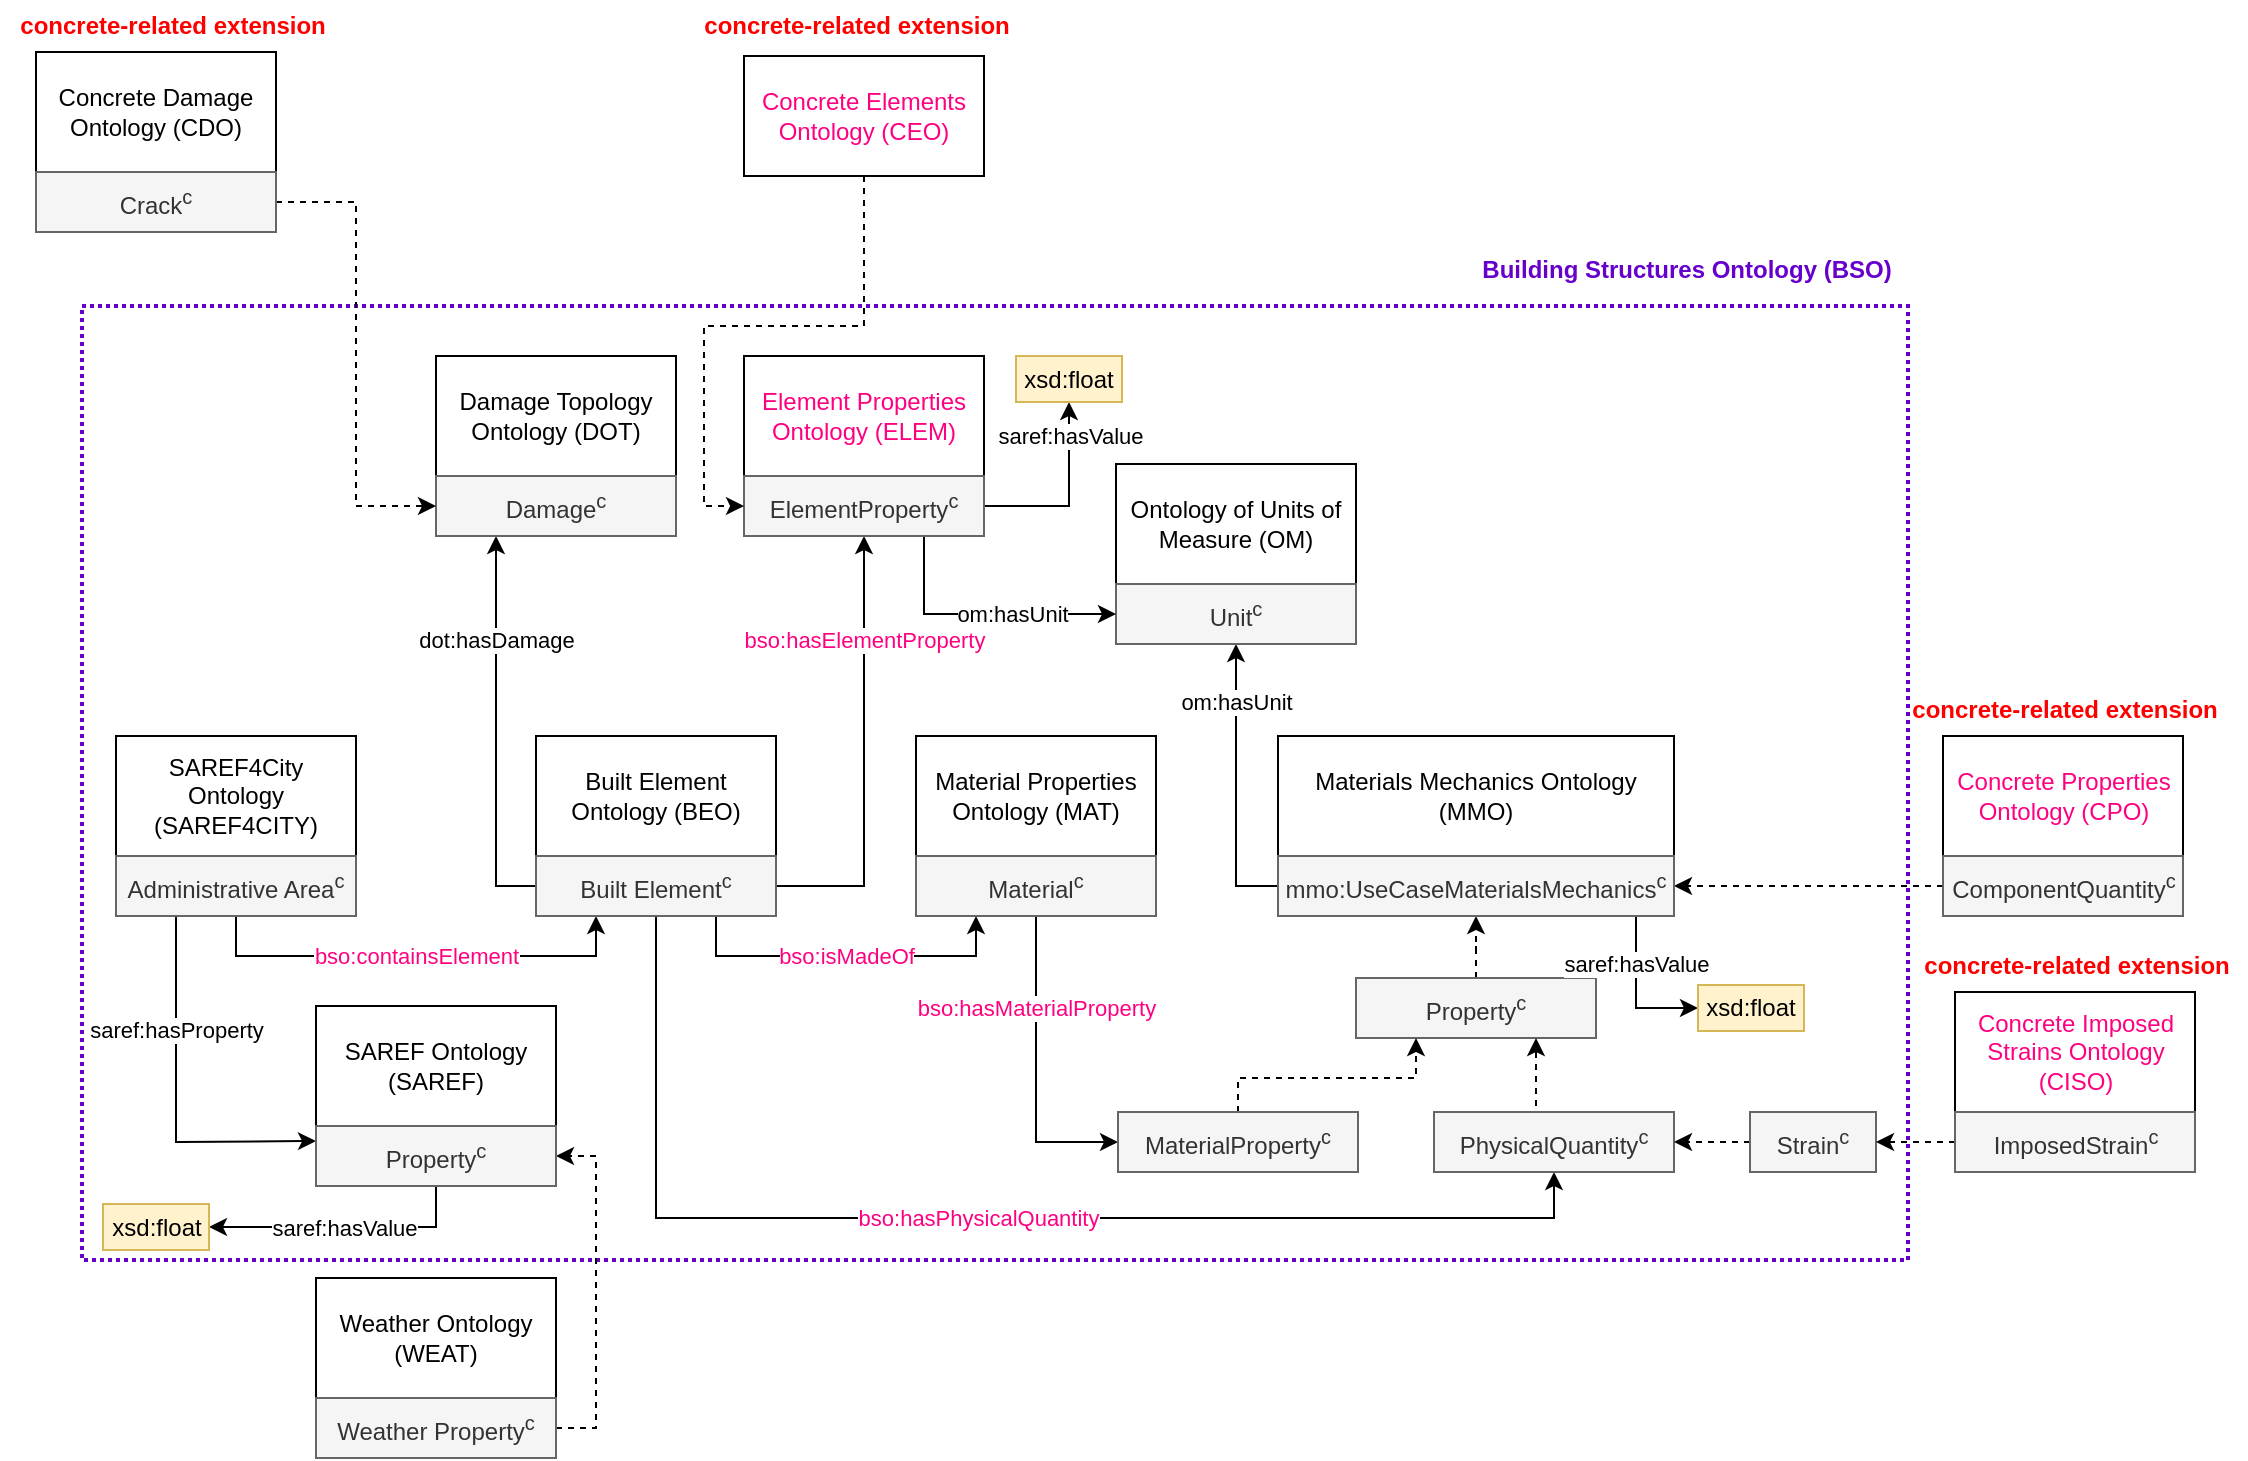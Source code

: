 <mxfile version="26.0.16">
  <diagram name="Strona-1" id="bfpIUBYZOSyoBEFZxALf">
    <mxGraphModel dx="1434" dy="1663" grid="0" gridSize="10" guides="1" tooltips="1" connect="1" arrows="1" fold="1" page="1" pageScale="1" pageWidth="1169" pageHeight="827" math="0" shadow="0">
      <root>
        <mxCell id="0" />
        <mxCell id="1" parent="0" />
        <mxCell id="oXl_BOpVXPp__jFsRonq-18" value="" style="rounded=0;whiteSpace=wrap;html=1;fillColor=none;strokeColor=#6600CC;strokeWidth=2;dashed=1;dashPattern=1 1;" parent="1" vertex="1">
          <mxGeometry x="68" y="-649" width="913" height="477" as="geometry" />
        </mxCell>
        <mxCell id="TjiLIoovZlyQzD9gfW8A-4" value="Weather Ontology (WEAT)" style="rounded=0;whiteSpace=wrap;html=1;" parent="1" vertex="1">
          <mxGeometry x="185" y="-163" width="120" height="60" as="geometry" />
        </mxCell>
        <mxCell id="oXl_BOpVXPp__jFsRonq-4" style="edgeStyle=orthogonalEdgeStyle;rounded=0;orthogonalLoop=1;jettySize=auto;html=1;exitX=1;exitY=0.5;exitDx=0;exitDy=0;entryX=1;entryY=0.5;entryDx=0;entryDy=0;dashed=1;" parent="1" source="TjiLIoovZlyQzD9gfW8A-5" target="oXl_BOpVXPp__jFsRonq-3" edge="1">
          <mxGeometry relative="1" as="geometry" />
        </mxCell>
        <mxCell id="TjiLIoovZlyQzD9gfW8A-5" value="Weather Property&lt;sup&gt;c&lt;/sup&gt;" style="rounded=0;whiteSpace=wrap;html=1;fillColor=#f5f5f5;fontColor=#333333;strokeColor=#666666;" parent="1" vertex="1">
          <mxGeometry x="185" y="-103" width="120" height="30" as="geometry" />
        </mxCell>
        <mxCell id="TjiLIoovZlyQzD9gfW8A-6" value="SAREF4City Ontology (SAREF4CITY)" style="rounded=0;whiteSpace=wrap;html=1;" parent="1" vertex="1">
          <mxGeometry x="85" y="-434" width="120" height="60" as="geometry" />
        </mxCell>
        <mxCell id="TjiLIoovZlyQzD9gfW8A-8" value="saref:hasProperty" style="edgeStyle=orthogonalEdgeStyle;rounded=0;orthogonalLoop=1;jettySize=auto;html=1;exitX=0.25;exitY=1;exitDx=0;exitDy=0;entryX=0;entryY=0.25;entryDx=0;entryDy=0;" parent="1" source="TjiLIoovZlyQzD9gfW8A-7" target="oXl_BOpVXPp__jFsRonq-3" edge="1">
          <mxGeometry x="-0.377" relative="1" as="geometry">
            <Array as="points">
              <mxPoint x="115" y="-231" />
              <mxPoint x="117" y="-231" />
            </Array>
            <mxPoint as="offset" />
          </mxGeometry>
        </mxCell>
        <mxCell id="TjiLIoovZlyQzD9gfW8A-11" value="&lt;font style=&quot;color: rgb(255, 0, 128);&quot;&gt;bso:containsElement&lt;/font&gt;" style="edgeStyle=orthogonalEdgeStyle;rounded=0;orthogonalLoop=1;jettySize=auto;html=1;exitX=0.5;exitY=1;exitDx=0;exitDy=0;entryX=0.25;entryY=1;entryDx=0;entryDy=0;" parent="1" source="TjiLIoovZlyQzD9gfW8A-7" target="TjiLIoovZlyQzD9gfW8A-10" edge="1">
          <mxGeometry relative="1" as="geometry" />
        </mxCell>
        <mxCell id="TjiLIoovZlyQzD9gfW8A-7" value="Administrative Area&lt;sup&gt;c&lt;/sup&gt;" style="rounded=0;whiteSpace=wrap;html=1;fillColor=#f5f5f5;fontColor=#333333;strokeColor=#666666;" parent="1" vertex="1">
          <mxGeometry x="85" y="-374" width="120" height="30" as="geometry" />
        </mxCell>
        <mxCell id="TjiLIoovZlyQzD9gfW8A-9" value="Built Element Ontology (BEO)" style="rounded=0;whiteSpace=wrap;html=1;" parent="1" vertex="1">
          <mxGeometry x="295" y="-434" width="120" height="60" as="geometry" />
        </mxCell>
        <mxCell id="TjiLIoovZlyQzD9gfW8A-15" value="dot:hasDamage" style="edgeStyle=orthogonalEdgeStyle;rounded=0;orthogonalLoop=1;jettySize=auto;html=1;exitX=0;exitY=0.5;exitDx=0;exitDy=0;entryX=0.25;entryY=1;entryDx=0;entryDy=0;" parent="1" source="TjiLIoovZlyQzD9gfW8A-10" target="TjiLIoovZlyQzD9gfW8A-13" edge="1">
          <mxGeometry x="0.467" relative="1" as="geometry">
            <mxPoint as="offset" />
          </mxGeometry>
        </mxCell>
        <mxCell id="TjiLIoovZlyQzD9gfW8A-18" value="&lt;font style=&quot;color: rgb(255, 0, 128);&quot;&gt;bso:isMadeOf&lt;/font&gt;" style="edgeStyle=orthogonalEdgeStyle;rounded=0;orthogonalLoop=1;jettySize=auto;html=1;exitX=0.75;exitY=1;exitDx=0;exitDy=0;entryX=0.25;entryY=1;entryDx=0;entryDy=0;" parent="1" source="TjiLIoovZlyQzD9gfW8A-10" target="TjiLIoovZlyQzD9gfW8A-17" edge="1">
          <mxGeometry relative="1" as="geometry" />
        </mxCell>
        <mxCell id="TjiLIoovZlyQzD9gfW8A-31" value="&lt;font style=&quot;color: rgb(255, 0, 128);&quot;&gt;bso:hasPhysicalQuantity&lt;/font&gt;" style="edgeStyle=orthogonalEdgeStyle;rounded=0;orthogonalLoop=1;jettySize=auto;html=1;exitX=0.5;exitY=1;exitDx=0;exitDy=0;entryX=0.5;entryY=1;entryDx=0;entryDy=0;" parent="1" source="TjiLIoovZlyQzD9gfW8A-10" target="TjiLIoovZlyQzD9gfW8A-28" edge="1">
          <mxGeometry relative="1" as="geometry">
            <Array as="points">
              <mxPoint x="355" y="-193" />
              <mxPoint x="804" y="-193" />
            </Array>
          </mxGeometry>
        </mxCell>
        <mxCell id="TjiLIoovZlyQzD9gfW8A-37" value="&lt;font style=&quot;color: rgb(255, 0, 128);&quot;&gt;bso:hasElementProperty&lt;/font&gt;" style="edgeStyle=orthogonalEdgeStyle;rounded=0;orthogonalLoop=1;jettySize=auto;html=1;exitX=1;exitY=0.5;exitDx=0;exitDy=0;entryX=0.5;entryY=1;entryDx=0;entryDy=0;" parent="1" source="TjiLIoovZlyQzD9gfW8A-10" target="TjiLIoovZlyQzD9gfW8A-36" edge="1">
          <mxGeometry x="0.529" relative="1" as="geometry">
            <mxPoint as="offset" />
          </mxGeometry>
        </mxCell>
        <mxCell id="TjiLIoovZlyQzD9gfW8A-10" value="Built Element&lt;sup&gt;c&lt;/sup&gt;" style="rounded=0;whiteSpace=wrap;html=1;fillColor=#f5f5f5;fontColor=#333333;strokeColor=#666666;" parent="1" vertex="1">
          <mxGeometry x="295" y="-374" width="120" height="30" as="geometry" />
        </mxCell>
        <mxCell id="TjiLIoovZlyQzD9gfW8A-12" value="Damage Topology Ontology (DOT)" style="rounded=0;whiteSpace=wrap;html=1;" parent="1" vertex="1">
          <mxGeometry x="245" y="-624" width="120" height="60" as="geometry" />
        </mxCell>
        <mxCell id="TjiLIoovZlyQzD9gfW8A-13" value="Damage&lt;sup&gt;c&lt;/sup&gt;" style="rounded=0;whiteSpace=wrap;html=1;fillColor=#f5f5f5;fontColor=#333333;strokeColor=#666666;" parent="1" vertex="1">
          <mxGeometry x="245" y="-564" width="120" height="30" as="geometry" />
        </mxCell>
        <mxCell id="TjiLIoovZlyQzD9gfW8A-16" value="Material Properties Ontology (MAT)" style="rounded=0;whiteSpace=wrap;html=1;" parent="1" vertex="1">
          <mxGeometry x="485" y="-434" width="120" height="60" as="geometry" />
        </mxCell>
        <mxCell id="TjiLIoovZlyQzD9gfW8A-30" value="&lt;font style=&quot;color: rgb(255, 0, 128);&quot;&gt;bso:hasMaterialProperty&lt;/font&gt;" style="edgeStyle=orthogonalEdgeStyle;rounded=0;orthogonalLoop=1;jettySize=auto;html=1;exitX=0.5;exitY=1;exitDx=0;exitDy=0;entryX=0;entryY=0.5;entryDx=0;entryDy=0;" parent="1" source="TjiLIoovZlyQzD9gfW8A-17" target="TjiLIoovZlyQzD9gfW8A-21" edge="1">
          <mxGeometry x="-0.407" relative="1" as="geometry">
            <mxPoint as="offset" />
          </mxGeometry>
        </mxCell>
        <mxCell id="TjiLIoovZlyQzD9gfW8A-17" value="Material&lt;sup&gt;c&lt;/sup&gt;" style="rounded=0;whiteSpace=wrap;html=1;fillColor=#f5f5f5;fontColor=#333333;strokeColor=#666666;" parent="1" vertex="1">
          <mxGeometry x="485" y="-374" width="120" height="30" as="geometry" />
        </mxCell>
        <mxCell id="TjiLIoovZlyQzD9gfW8A-19" value="Materials Mechanics Ontology (MMO)" style="rounded=0;whiteSpace=wrap;html=1;" parent="1" vertex="1">
          <mxGeometry x="666" y="-434" width="198" height="60" as="geometry" />
        </mxCell>
        <mxCell id="oXl_BOpVXPp__jFsRonq-5" style="edgeStyle=orthogonalEdgeStyle;rounded=0;orthogonalLoop=1;jettySize=auto;html=1;exitX=0.5;exitY=0;exitDx=0;exitDy=0;dashed=1;" parent="1" source="TjiLIoovZlyQzD9gfW8A-20" target="TjiLIoovZlyQzD9gfW8A-25" edge="1">
          <mxGeometry relative="1" as="geometry" />
        </mxCell>
        <mxCell id="TjiLIoovZlyQzD9gfW8A-20" value="Property&lt;sup&gt;c&lt;/sup&gt;" style="rounded=0;whiteSpace=wrap;html=1;fillColor=#f5f5f5;fontColor=#333333;strokeColor=#666666;" parent="1" vertex="1">
          <mxGeometry x="705" y="-313" width="120" height="30" as="geometry" />
        </mxCell>
        <mxCell id="TjiLIoovZlyQzD9gfW8A-22" value="" style="edgeStyle=orthogonalEdgeStyle;rounded=0;orthogonalLoop=1;jettySize=auto;html=1;exitX=0.5;exitY=0;exitDx=0;exitDy=0;entryX=0.25;entryY=1;entryDx=0;entryDy=0;dashed=1;" parent="1" source="TjiLIoovZlyQzD9gfW8A-21" target="TjiLIoovZlyQzD9gfW8A-20" edge="1">
          <mxGeometry relative="1" as="geometry">
            <Array as="points">
              <mxPoint x="646" y="-263" />
              <mxPoint x="735" y="-263" />
            </Array>
          </mxGeometry>
        </mxCell>
        <mxCell id="TjiLIoovZlyQzD9gfW8A-21" value="MaterialProperty&lt;sup&gt;c&lt;/sup&gt;" style="rounded=0;whiteSpace=wrap;html=1;fillColor=#f5f5f5;fontColor=#333333;strokeColor=#666666;" parent="1" vertex="1">
          <mxGeometry x="586" y="-246" width="120" height="30" as="geometry" />
        </mxCell>
        <mxCell id="TjiLIoovZlyQzD9gfW8A-23" value="&lt;font style=&quot;color: rgb(255, 0, 128);&quot;&gt;Concrete Properties Ontology (CPO)&lt;/font&gt;" style="rounded=0;whiteSpace=wrap;html=1;" parent="1" vertex="1">
          <mxGeometry x="998.5" y="-434" width="120" height="60" as="geometry" />
        </mxCell>
        <mxCell id="oXl_BOpVXPp__jFsRonq-6" style="edgeStyle=orthogonalEdgeStyle;rounded=0;orthogonalLoop=1;jettySize=auto;html=1;exitX=0;exitY=0.5;exitDx=0;exitDy=0;entryX=1;entryY=0.5;entryDx=0;entryDy=0;dashed=1;" parent="1" source="TjiLIoovZlyQzD9gfW8A-24" target="TjiLIoovZlyQzD9gfW8A-25" edge="1">
          <mxGeometry relative="1" as="geometry" />
        </mxCell>
        <mxCell id="TjiLIoovZlyQzD9gfW8A-24" value="ComponentQuantity&lt;sup&gt;c&lt;/sup&gt;" style="rounded=0;whiteSpace=wrap;html=1;fillColor=#f5f5f5;fontColor=#333333;strokeColor=#666666;" parent="1" vertex="1">
          <mxGeometry x="998.5" y="-374" width="120" height="30" as="geometry" />
        </mxCell>
        <mxCell id="oXl_BOpVXPp__jFsRonq-14" value="om:hasUnit" style="edgeStyle=orthogonalEdgeStyle;rounded=0;orthogonalLoop=1;jettySize=auto;html=1;exitX=0;exitY=0.5;exitDx=0;exitDy=0;entryX=0.5;entryY=1;entryDx=0;entryDy=0;" parent="1" source="TjiLIoovZlyQzD9gfW8A-25" target="TjiLIoovZlyQzD9gfW8A-33" edge="1">
          <mxGeometry x="0.59" relative="1" as="geometry">
            <mxPoint x="640" y="-484" as="targetPoint" />
            <mxPoint as="offset" />
          </mxGeometry>
        </mxCell>
        <mxCell id="YQ8FHnfMijXepD7SE1NM-4" value="saref:hasValue" style="edgeStyle=orthogonalEdgeStyle;rounded=0;orthogonalLoop=1;jettySize=auto;html=1;exitX=0.75;exitY=1;exitDx=0;exitDy=0;entryX=0;entryY=0.5;entryDx=0;entryDy=0;" edge="1" parent="1" source="TjiLIoovZlyQzD9gfW8A-25" target="YQ8FHnfMijXepD7SE1NM-3">
          <mxGeometry relative="1" as="geometry">
            <Array as="points">
              <mxPoint x="845" y="-344" />
              <mxPoint x="845" y="-298" />
            </Array>
          </mxGeometry>
        </mxCell>
        <mxCell id="TjiLIoovZlyQzD9gfW8A-25" value="mmo:UseCaseMaterialsMechanics&lt;sup&gt;c&lt;/sup&gt;" style="rounded=0;whiteSpace=wrap;html=1;fillColor=#f5f5f5;fontColor=#333333;strokeColor=#666666;" parent="1" vertex="1">
          <mxGeometry x="666" y="-374" width="198" height="30" as="geometry" />
        </mxCell>
        <mxCell id="TjiLIoovZlyQzD9gfW8A-29" value="" style="edgeStyle=orthogonalEdgeStyle;rounded=0;orthogonalLoop=1;jettySize=auto;html=1;exitX=0.5;exitY=0;exitDx=0;exitDy=0;entryX=0.75;entryY=1;entryDx=0;entryDy=0;dashed=1;" parent="1" source="TjiLIoovZlyQzD9gfW8A-28" target="TjiLIoovZlyQzD9gfW8A-20" edge="1">
          <mxGeometry relative="1" as="geometry" />
        </mxCell>
        <mxCell id="TjiLIoovZlyQzD9gfW8A-28" value="PhysicalQuantity&lt;sup&gt;c&lt;/sup&gt;" style="rounded=0;whiteSpace=wrap;html=1;fillColor=#f5f5f5;fontColor=#333333;strokeColor=#666666;" parent="1" vertex="1">
          <mxGeometry x="744" y="-246" width="120" height="30" as="geometry" />
        </mxCell>
        <mxCell id="TjiLIoovZlyQzD9gfW8A-32" value="Ontology of Units of Measure (OM)" style="rounded=0;whiteSpace=wrap;html=1;" parent="1" vertex="1">
          <mxGeometry x="585" y="-570" width="120" height="60" as="geometry" />
        </mxCell>
        <mxCell id="TjiLIoovZlyQzD9gfW8A-33" value="Unit&lt;sup&gt;c&lt;/sup&gt;" style="rounded=0;whiteSpace=wrap;html=1;fillColor=#f5f5f5;fontColor=#333333;strokeColor=#666666;" parent="1" vertex="1">
          <mxGeometry x="585" y="-510" width="120" height="30" as="geometry" />
        </mxCell>
        <mxCell id="TjiLIoovZlyQzD9gfW8A-35" value="&lt;div&gt;&lt;font style=&quot;color: rgb(255, 0, 128);&quot;&gt;Element Properties Ontology (ELEM)&lt;/font&gt;&lt;/div&gt;" style="rounded=0;whiteSpace=wrap;html=1;" parent="1" vertex="1">
          <mxGeometry x="399" y="-624" width="120" height="60" as="geometry" />
        </mxCell>
        <mxCell id="TjiLIoovZlyQzD9gfW8A-42" value="om:hasUnit" style="edgeStyle=orthogonalEdgeStyle;rounded=0;orthogonalLoop=1;jettySize=auto;html=1;exitX=0.75;exitY=1;exitDx=0;exitDy=0;entryX=0;entryY=0.5;entryDx=0;entryDy=0;" parent="1" source="TjiLIoovZlyQzD9gfW8A-36" target="TjiLIoovZlyQzD9gfW8A-33" edge="1">
          <mxGeometry x="0.224" relative="1" as="geometry">
            <mxPoint as="offset" />
          </mxGeometry>
        </mxCell>
        <mxCell id="YQ8FHnfMijXepD7SE1NM-2" value="saref:hasValue" style="edgeStyle=orthogonalEdgeStyle;rounded=0;orthogonalLoop=1;jettySize=auto;html=1;exitX=1;exitY=0.5;exitDx=0;exitDy=0;entryX=0.5;entryY=1;entryDx=0;entryDy=0;" edge="1" parent="1" source="TjiLIoovZlyQzD9gfW8A-36" target="YQ8FHnfMijXepD7SE1NM-1">
          <mxGeometry x="0.64" relative="1" as="geometry">
            <mxPoint as="offset" />
          </mxGeometry>
        </mxCell>
        <mxCell id="TjiLIoovZlyQzD9gfW8A-36" value="ElementProperty&lt;sup&gt;c&lt;/sup&gt;" style="rounded=0;whiteSpace=wrap;html=1;fillColor=#f5f5f5;fontColor=#333333;strokeColor=#666666;" parent="1" vertex="1">
          <mxGeometry x="399" y="-564" width="120" height="30" as="geometry" />
        </mxCell>
        <mxCell id="TjiLIoovZlyQzD9gfW8A-38" value="Concrete Damage Ontology (CDO)" style="rounded=0;whiteSpace=wrap;html=1;" parent="1" vertex="1">
          <mxGeometry x="45" y="-776" width="120" height="60" as="geometry" />
        </mxCell>
        <mxCell id="TjiLIoovZlyQzD9gfW8A-40" value="" style="edgeStyle=orthogonalEdgeStyle;rounded=0;orthogonalLoop=1;jettySize=auto;html=1;exitX=1;exitY=0.5;exitDx=0;exitDy=0;entryX=0;entryY=0.5;entryDx=0;entryDy=0;dashed=1;" parent="1" source="TjiLIoovZlyQzD9gfW8A-39" target="TjiLIoovZlyQzD9gfW8A-13" edge="1">
          <mxGeometry x="-0.231" relative="1" as="geometry">
            <mxPoint as="offset" />
          </mxGeometry>
        </mxCell>
        <mxCell id="TjiLIoovZlyQzD9gfW8A-39" value="Crack&lt;sup&gt;c&lt;/sup&gt;" style="rounded=0;whiteSpace=wrap;html=1;fillColor=#f5f5f5;fontColor=#333333;strokeColor=#666666;" parent="1" vertex="1">
          <mxGeometry x="45" y="-716" width="120" height="30" as="geometry" />
        </mxCell>
        <mxCell id="muFWhNRLHK-0fH_Vdfo0-17" style="edgeStyle=orthogonalEdgeStyle;rounded=0;orthogonalLoop=1;jettySize=auto;html=1;exitX=0.5;exitY=1;exitDx=0;exitDy=0;entryX=0;entryY=0.5;entryDx=0;entryDy=0;dashed=1;" parent="1" source="muFWhNRLHK-0fH_Vdfo0-15" target="TjiLIoovZlyQzD9gfW8A-36" edge="1">
          <mxGeometry relative="1" as="geometry" />
        </mxCell>
        <mxCell id="muFWhNRLHK-0fH_Vdfo0-15" value="&lt;div&gt;&lt;font style=&quot;color: rgb(255, 0, 128);&quot;&gt;Concrete Elements Ontology (CEO)&lt;/font&gt;&lt;/div&gt;" style="rounded=0;whiteSpace=wrap;html=1;" parent="1" vertex="1">
          <mxGeometry x="399" y="-774" width="120" height="60" as="geometry" />
        </mxCell>
        <mxCell id="muFWhNRLHK-0fH_Vdfo0-19" value="&lt;font style=&quot;color: rgb(255, 0, 0);&quot;&gt;&lt;b&gt;concrete-related extension&lt;/b&gt;&lt;/font&gt;" style="text;html=1;align=center;verticalAlign=middle;resizable=0;points=[];autosize=1;strokeColor=none;fillColor=none;" parent="1" vertex="1">
          <mxGeometry x="27" y="-802" width="171" height="26" as="geometry" />
        </mxCell>
        <mxCell id="oXl_BOpVXPp__jFsRonq-2" value="SAREF Ontology (SAREF)" style="rounded=0;whiteSpace=wrap;html=1;" parent="1" vertex="1">
          <mxGeometry x="185" y="-299" width="120" height="60" as="geometry" />
        </mxCell>
        <mxCell id="YQ8FHnfMijXepD7SE1NM-6" value="saref:hasValue" style="edgeStyle=orthogonalEdgeStyle;rounded=0;orthogonalLoop=1;jettySize=auto;html=1;exitX=0.5;exitY=1;exitDx=0;exitDy=0;entryX=1;entryY=0.5;entryDx=0;entryDy=0;" edge="1" parent="1" source="oXl_BOpVXPp__jFsRonq-3" target="YQ8FHnfMijXepD7SE1NM-5">
          <mxGeometry relative="1" as="geometry" />
        </mxCell>
        <mxCell id="oXl_BOpVXPp__jFsRonq-3" value="Property&lt;sup&gt;c&lt;/sup&gt;" style="rounded=0;whiteSpace=wrap;html=1;fillColor=#f5f5f5;fontColor=#333333;strokeColor=#666666;" parent="1" vertex="1">
          <mxGeometry x="185" y="-239" width="120" height="30" as="geometry" />
        </mxCell>
        <mxCell id="oXl_BOpVXPp__jFsRonq-8" style="edgeStyle=orthogonalEdgeStyle;rounded=0;orthogonalLoop=1;jettySize=auto;html=1;exitX=0;exitY=0.5;exitDx=0;exitDy=0;entryX=1;entryY=0.5;entryDx=0;entryDy=0;dashed=1;" parent="1" source="oXl_BOpVXPp__jFsRonq-7" target="TjiLIoovZlyQzD9gfW8A-28" edge="1">
          <mxGeometry relative="1" as="geometry" />
        </mxCell>
        <mxCell id="oXl_BOpVXPp__jFsRonq-7" value="Strain&lt;sup&gt;c&lt;/sup&gt;" style="rounded=0;whiteSpace=wrap;html=1;fillColor=#f5f5f5;fontColor=#333333;strokeColor=#666666;" parent="1" vertex="1">
          <mxGeometry x="902" y="-246" width="63" height="30" as="geometry" />
        </mxCell>
        <mxCell id="oXl_BOpVXPp__jFsRonq-9" value="&lt;font style=&quot;color: rgb(255, 0, 128);&quot;&gt;Concrete Imposed Strains Ontology (CISO)&lt;/font&gt;" style="rounded=0;whiteSpace=wrap;html=1;" parent="1" vertex="1">
          <mxGeometry x="1004.5" y="-306" width="120" height="60" as="geometry" />
        </mxCell>
        <mxCell id="oXl_BOpVXPp__jFsRonq-13" style="edgeStyle=orthogonalEdgeStyle;rounded=0;orthogonalLoop=1;jettySize=auto;html=1;exitX=0;exitY=0.5;exitDx=0;exitDy=0;entryX=1;entryY=0.5;entryDx=0;entryDy=0;dashed=1;" parent="1" source="oXl_BOpVXPp__jFsRonq-10" target="oXl_BOpVXPp__jFsRonq-7" edge="1">
          <mxGeometry relative="1" as="geometry">
            <mxPoint x="978" y="-231" as="targetPoint" />
          </mxGeometry>
        </mxCell>
        <mxCell id="oXl_BOpVXPp__jFsRonq-10" value="ImposedStrain&lt;sup&gt;c&lt;/sup&gt;" style="rounded=0;whiteSpace=wrap;html=1;fillColor=#f5f5f5;fontColor=#333333;strokeColor=#666666;" parent="1" vertex="1">
          <mxGeometry x="1004.5" y="-246" width="120" height="30" as="geometry" />
        </mxCell>
        <mxCell id="oXl_BOpVXPp__jFsRonq-15" value="&lt;font style=&quot;color: rgb(255, 0, 0);&quot;&gt;&lt;b&gt;concrete-related extension&lt;/b&gt;&lt;/font&gt;" style="text;html=1;align=center;verticalAlign=middle;resizable=0;points=[];autosize=1;strokeColor=none;fillColor=none;" parent="1" vertex="1">
          <mxGeometry x="369" y="-802" width="171" height="26" as="geometry" />
        </mxCell>
        <mxCell id="oXl_BOpVXPp__jFsRonq-16" value="&lt;font style=&quot;color: rgb(255, 0, 0);&quot;&gt;&lt;b&gt;concrete-related extension&lt;/b&gt;&lt;/font&gt;" style="text;html=1;align=center;verticalAlign=middle;resizable=0;points=[];autosize=1;strokeColor=none;fillColor=none;" parent="1" vertex="1">
          <mxGeometry x="979" y="-332" width="171" height="26" as="geometry" />
        </mxCell>
        <mxCell id="oXl_BOpVXPp__jFsRonq-17" value="&lt;font style=&quot;color: rgb(255, 0, 0);&quot;&gt;&lt;b&gt;concrete-related extension&lt;/b&gt;&lt;/font&gt;" style="text;html=1;align=center;verticalAlign=middle;resizable=0;points=[];autosize=1;strokeColor=none;fillColor=none;" parent="1" vertex="1">
          <mxGeometry x="973" y="-460" width="171" height="26" as="geometry" />
        </mxCell>
        <mxCell id="oXl_BOpVXPp__jFsRonq-19" value="&lt;font style=&quot;color: rgb(102, 0, 204);&quot;&gt;&lt;b style=&quot;&quot;&gt;Building Structures Ontology (BSO)&lt;/b&gt;&lt;/font&gt;" style="text;html=1;align=center;verticalAlign=middle;resizable=0;points=[];autosize=1;strokeColor=none;fillColor=none;" parent="1" vertex="1">
          <mxGeometry x="758" y="-680" width="223" height="26" as="geometry" />
        </mxCell>
        <mxCell id="YQ8FHnfMijXepD7SE1NM-1" value="xsd:float" style="rounded=0;whiteSpace=wrap;html=1;fillColor=#fff2cc;strokeColor=#d6b656;" vertex="1" parent="1">
          <mxGeometry x="535" y="-624" width="53" height="23" as="geometry" />
        </mxCell>
        <mxCell id="YQ8FHnfMijXepD7SE1NM-3" value="xsd:float" style="rounded=0;whiteSpace=wrap;html=1;fillColor=#fff2cc;strokeColor=#d6b656;" vertex="1" parent="1">
          <mxGeometry x="876" y="-309.5" width="53" height="23" as="geometry" />
        </mxCell>
        <mxCell id="YQ8FHnfMijXepD7SE1NM-5" value="xsd:float" style="rounded=0;whiteSpace=wrap;html=1;fillColor=#fff2cc;strokeColor=#d6b656;" vertex="1" parent="1">
          <mxGeometry x="78.5" y="-200" width="53" height="23" as="geometry" />
        </mxCell>
      </root>
    </mxGraphModel>
  </diagram>
</mxfile>
